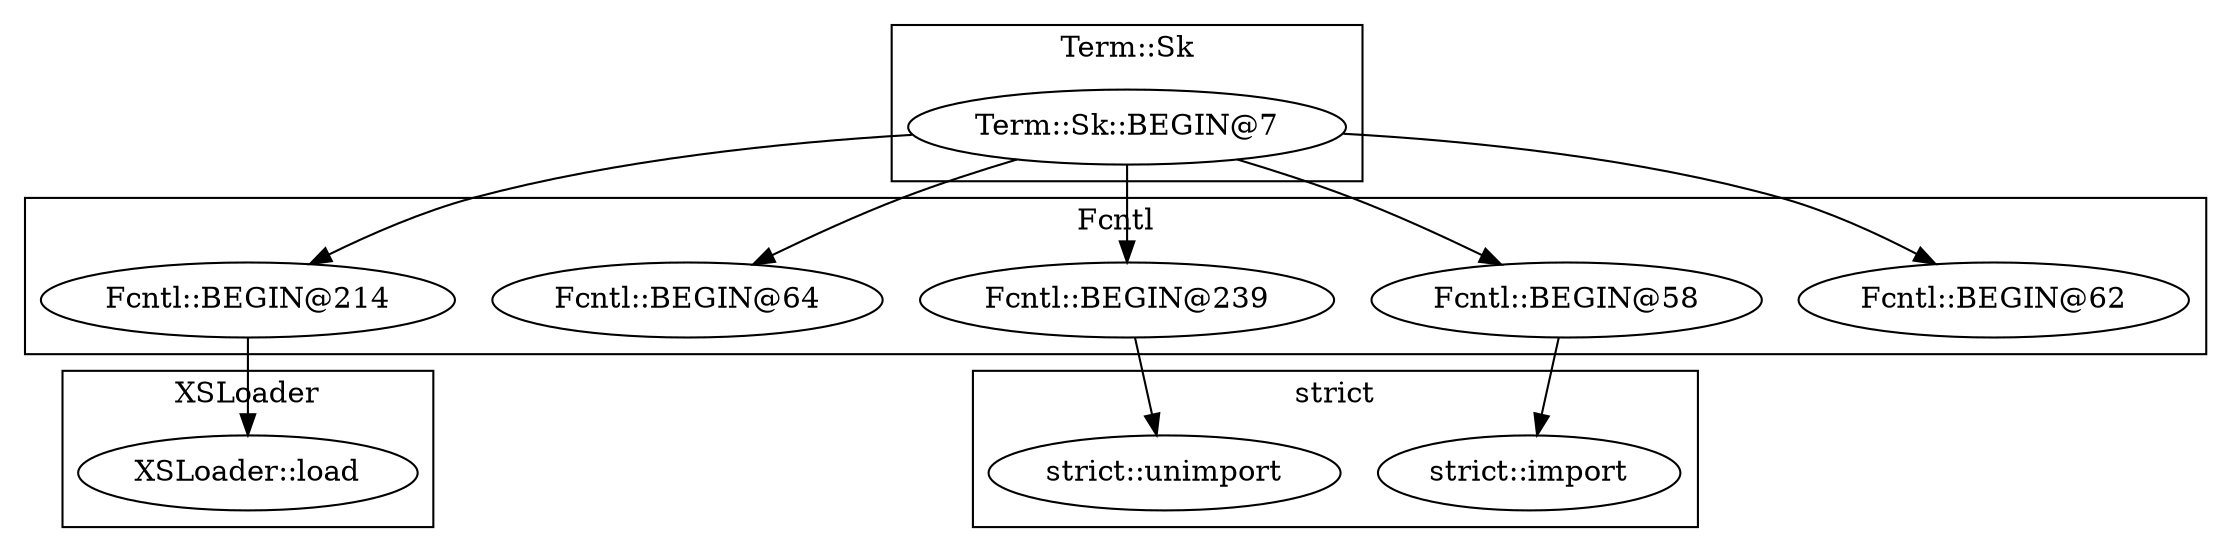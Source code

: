 digraph {
graph [overlap=false]
subgraph cluster_strict {
	label="strict";
	"strict::import";
	"strict::unimport";
}
subgraph cluster_XSLoader {
	label="XSLoader";
	"XSLoader::load";
}
subgraph cluster_Term_Sk {
	label="Term::Sk";
	"Term::Sk::BEGIN@7";
}
subgraph cluster_Fcntl {
	label="Fcntl";
	"Fcntl::BEGIN@62";
	"Fcntl::BEGIN@214";
	"Fcntl::BEGIN@58";
	"Fcntl::BEGIN@64";
	"Fcntl::BEGIN@239";
}
"Term::Sk::BEGIN@7" -> "Fcntl::BEGIN@214";
"Term::Sk::BEGIN@7" -> "Fcntl::BEGIN@64";
"Term::Sk::BEGIN@7" -> "Fcntl::BEGIN@58";
"Fcntl::BEGIN@214" -> "XSLoader::load";
"Term::Sk::BEGIN@7" -> "Fcntl::BEGIN@239";
"Fcntl::BEGIN@239" -> "strict::unimport";
"Term::Sk::BEGIN@7" -> "Fcntl::BEGIN@62";
"Fcntl::BEGIN@58" -> "strict::import";
}
